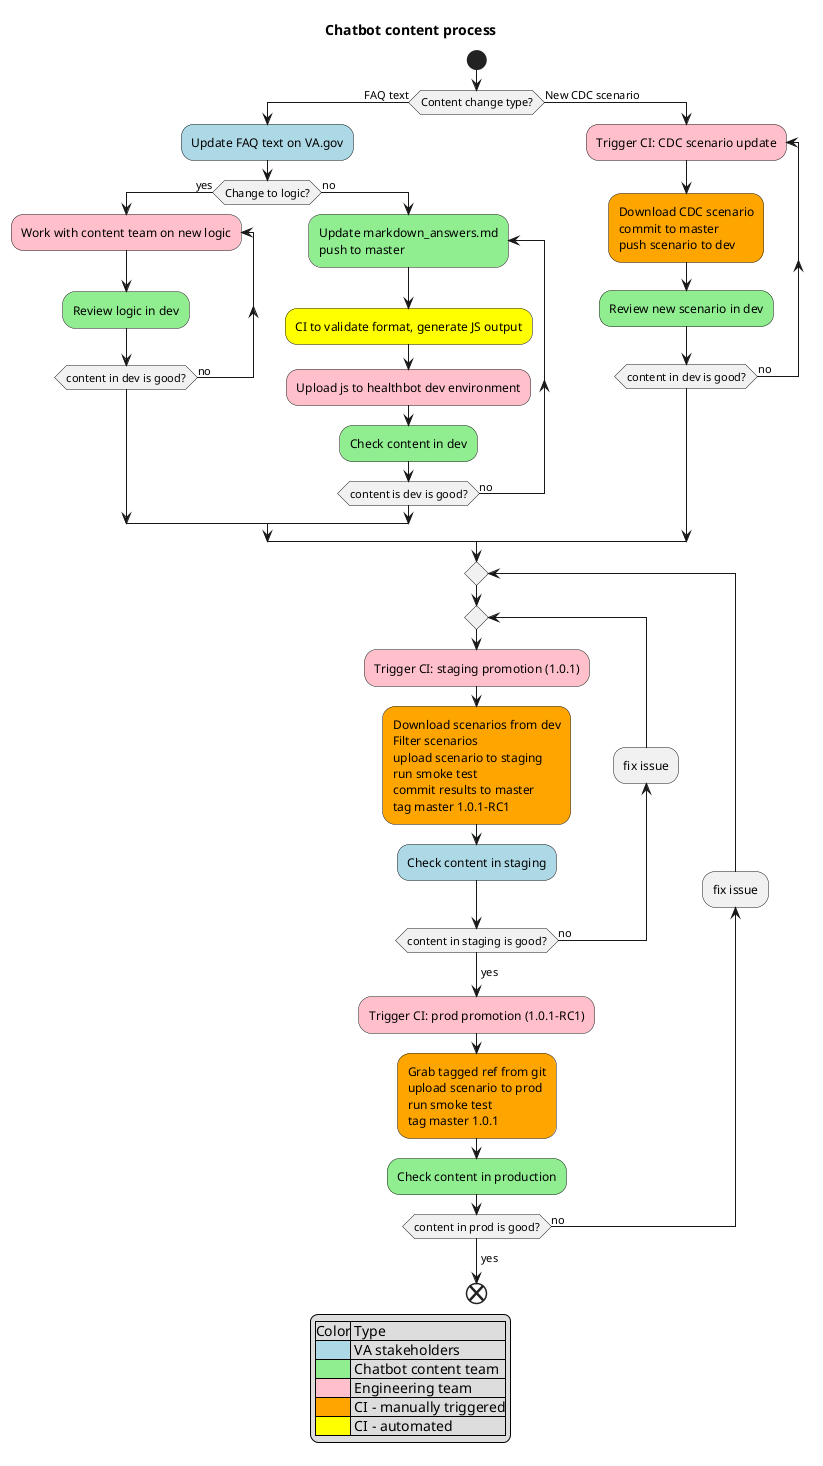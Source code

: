 @startuml

title Chatbot content process
skinparam ConditionEndStyle hline

start

if (Content change type?) then (FAQ text)
  #lightblue:Update FAQ text on VA.gov;
  if (Change to logic?) then (yes)
    #pink:repeat :Work with content team on new logic;
      'Update dev scenario;
      #lightgreen:Review logic in dev;
    repeat while (content in dev is good?) is (no)
  else (no)
      #lightgreen:repeat :Update markdown_answers.md\npush to master;
        #yellow:CI to validate format, generate JS output;
        #pink:Upload js to healthbot dev environment;
        #lightgreen:Check content in dev;
      repeat while (content is dev is good?) is (no)
      ->yes;
  endif
else (New CDC scenario)
  #pink:repeat :Trigger CI: CDC scenario update;
  #orange:Download CDC scenario
  commit to master
  push scenario to dev;
  #lightgreen:Review new scenario in dev;
  repeat while (content in dev is good?) is (no)
endif

repeat

  repeat
    #pink:Trigger CI: staging promotion (1.0.1);
    #orange:Download scenarios from dev
    Filter scenarios
    upload scenario to staging
    run smoke test
    commit results to master
    tag master 1.0.1-RC1;
    #lightblue:Check content in staging;
    backward:fix issue;
  repeat while (content in staging is good?) is (no)
  ->yes;

  #pink:Trigger CI: prod promotion (1.0.1-RC1);
  #orange:Grab tagged ref from git
  upload scenario to prod
  run smoke test
  tag master 1.0.1;
  #lightgreen:Check content in production;
  backward:fix issue;
repeat while (content in prod is good?) is (no)
->yes;

end

legend center
    |Color| Type |
    |<#lightblue> | VA stakeholders |
    |<#lightgreen>| Chatbot content team|
    |<#pink>| Engineering team|
    |<#orange>| CI - manually triggered|
    |<#yellow>| CI - automated|
endlegend

@enduml
